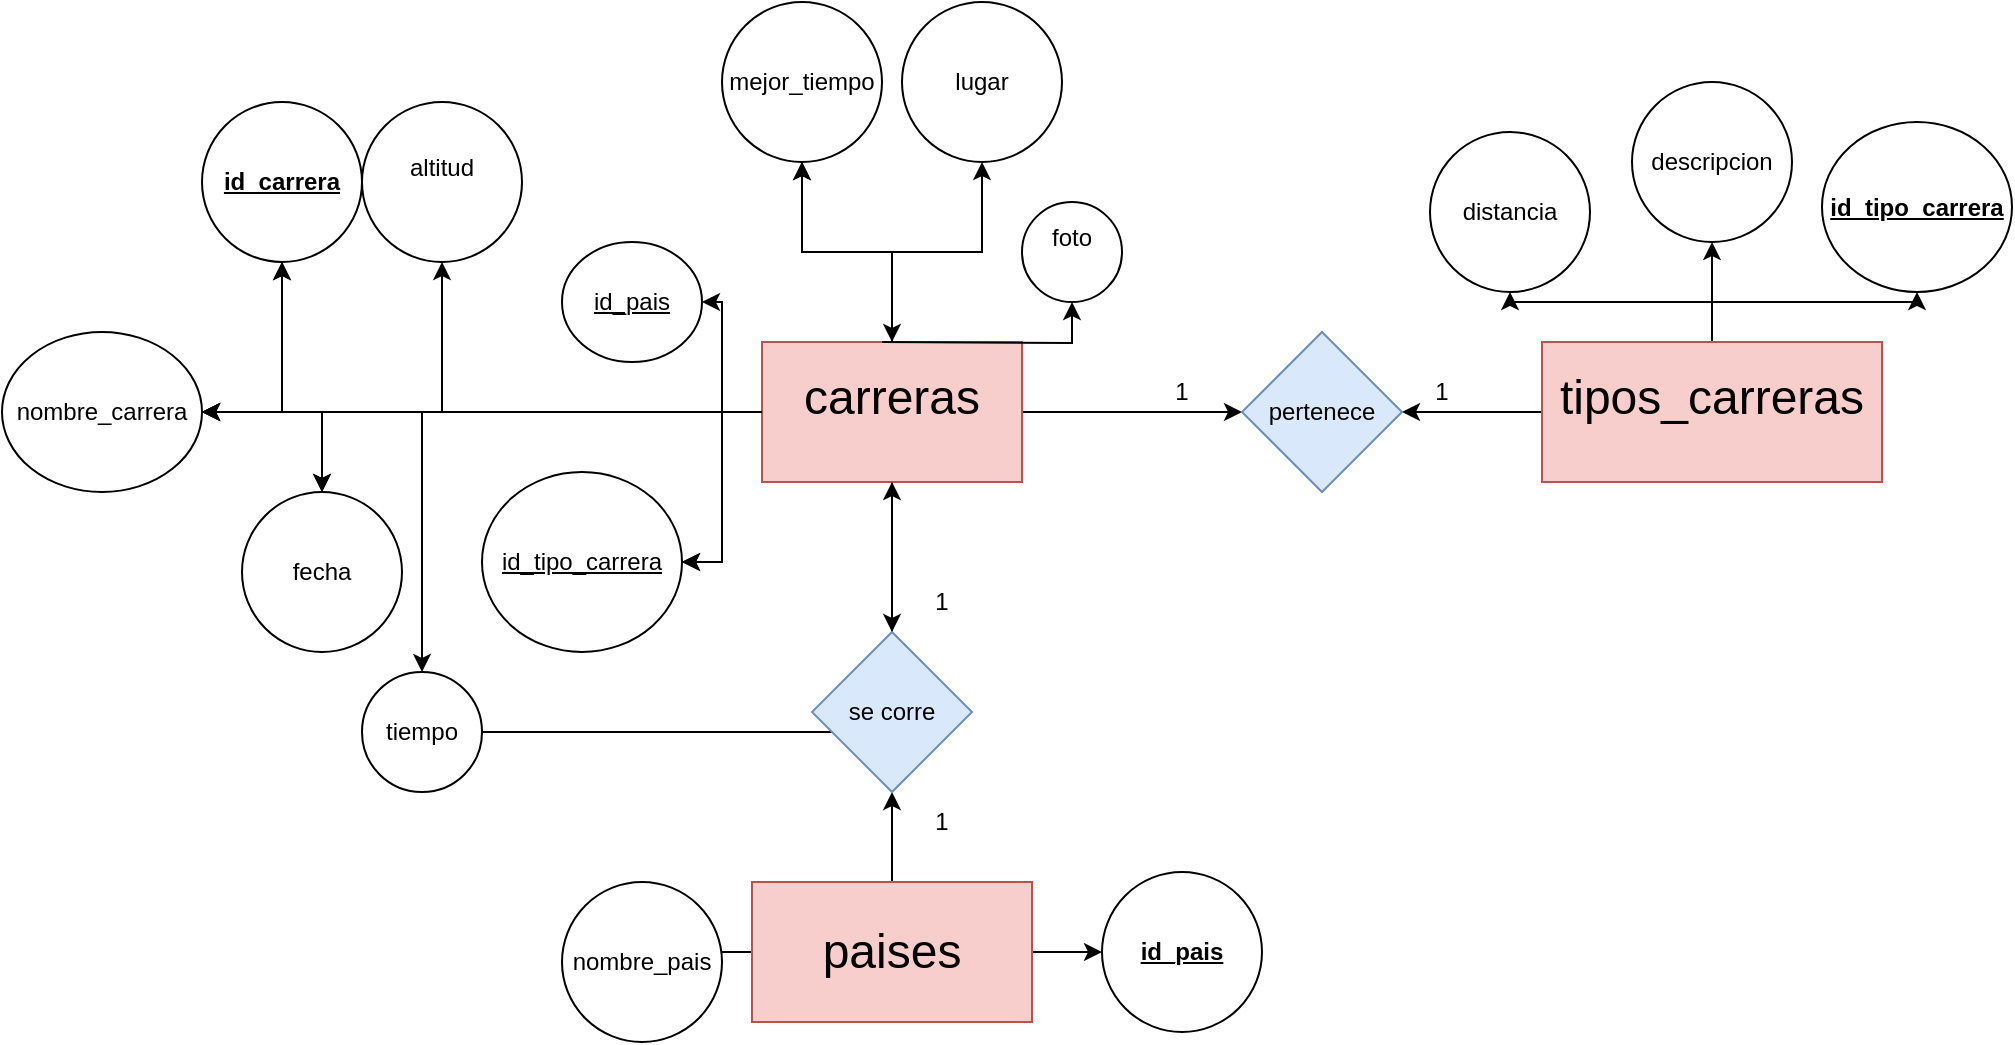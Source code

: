 <mxfile version="24.0.4" type="github">
  <diagram name="Página-1" id="v5hqgJCIfP17Yl1zi-hT">
    <mxGraphModel dx="2099" dy="1944" grid="1" gridSize="10" guides="1" tooltips="1" connect="1" arrows="1" fold="1" page="1" pageScale="1" pageWidth="827" pageHeight="1169" math="0" shadow="0">
      <root>
        <mxCell id="0" />
        <mxCell id="1" parent="0" />
        <mxCell id="kW-uxzglHhN4PUanfkkj-5" value="" style="edgeStyle=orthogonalEdgeStyle;rounded=0;orthogonalLoop=1;jettySize=auto;html=1;" edge="1" parent="1" source="kW-uxzglHhN4PUanfkkj-1" target="kW-uxzglHhN4PUanfkkj-4">
          <mxGeometry relative="1" as="geometry" />
        </mxCell>
        <mxCell id="kW-uxzglHhN4PUanfkkj-6" value="" style="edgeStyle=orthogonalEdgeStyle;rounded=0;orthogonalLoop=1;jettySize=auto;html=1;" edge="1" parent="1" source="kW-uxzglHhN4PUanfkkj-1" target="kW-uxzglHhN4PUanfkkj-4">
          <mxGeometry relative="1" as="geometry" />
        </mxCell>
        <mxCell id="kW-uxzglHhN4PUanfkkj-8" value="" style="edgeStyle=orthogonalEdgeStyle;rounded=0;orthogonalLoop=1;jettySize=auto;html=1;" edge="1" parent="1" source="kW-uxzglHhN4PUanfkkj-1" target="kW-uxzglHhN4PUanfkkj-7">
          <mxGeometry relative="1" as="geometry" />
        </mxCell>
        <mxCell id="kW-uxzglHhN4PUanfkkj-10" value="" style="edgeStyle=orthogonalEdgeStyle;rounded=0;orthogonalLoop=1;jettySize=auto;html=1;" edge="1" parent="1" source="kW-uxzglHhN4PUanfkkj-1" target="kW-uxzglHhN4PUanfkkj-9">
          <mxGeometry relative="1" as="geometry" />
        </mxCell>
        <mxCell id="kW-uxzglHhN4PUanfkkj-12" value="" style="edgeStyle=orthogonalEdgeStyle;rounded=0;orthogonalLoop=1;jettySize=auto;html=1;" edge="1" parent="1" source="kW-uxzglHhN4PUanfkkj-1" target="kW-uxzglHhN4PUanfkkj-7">
          <mxGeometry relative="1" as="geometry" />
        </mxCell>
        <mxCell id="kW-uxzglHhN4PUanfkkj-13" value="" style="edgeStyle=orthogonalEdgeStyle;rounded=0;orthogonalLoop=1;jettySize=auto;html=1;" edge="1" parent="1" source="kW-uxzglHhN4PUanfkkj-1" target="kW-uxzglHhN4PUanfkkj-7">
          <mxGeometry relative="1" as="geometry" />
        </mxCell>
        <mxCell id="kW-uxzglHhN4PUanfkkj-15" value="" style="edgeStyle=orthogonalEdgeStyle;rounded=0;orthogonalLoop=1;jettySize=auto;html=1;" edge="1" parent="1" source="kW-uxzglHhN4PUanfkkj-1" target="kW-uxzglHhN4PUanfkkj-14">
          <mxGeometry relative="1" as="geometry" />
        </mxCell>
        <mxCell id="kW-uxzglHhN4PUanfkkj-16" value="" style="edgeStyle=orthogonalEdgeStyle;rounded=0;orthogonalLoop=1;jettySize=auto;html=1;" edge="1" parent="1" source="kW-uxzglHhN4PUanfkkj-1" target="kW-uxzglHhN4PUanfkkj-14">
          <mxGeometry relative="1" as="geometry" />
        </mxCell>
        <mxCell id="kW-uxzglHhN4PUanfkkj-17" value="" style="edgeStyle=orthogonalEdgeStyle;rounded=0;orthogonalLoop=1;jettySize=auto;html=1;" edge="1" parent="1" source="kW-uxzglHhN4PUanfkkj-1" target="kW-uxzglHhN4PUanfkkj-7">
          <mxGeometry relative="1" as="geometry" />
        </mxCell>
        <mxCell id="kW-uxzglHhN4PUanfkkj-24" value="" style="edgeStyle=orthogonalEdgeStyle;rounded=0;orthogonalLoop=1;jettySize=auto;html=1;" edge="1" parent="1" source="kW-uxzglHhN4PUanfkkj-1" target="kW-uxzglHhN4PUanfkkj-23">
          <mxGeometry relative="1" as="geometry" />
        </mxCell>
        <mxCell id="kW-uxzglHhN4PUanfkkj-29" value="" style="edgeStyle=orthogonalEdgeStyle;rounded=0;orthogonalLoop=1;jettySize=auto;html=1;" edge="1" parent="1" source="kW-uxzglHhN4PUanfkkj-1" target="kW-uxzglHhN4PUanfkkj-23">
          <mxGeometry relative="1" as="geometry" />
        </mxCell>
        <mxCell id="kW-uxzglHhN4PUanfkkj-45" value="" style="edgeStyle=orthogonalEdgeStyle;rounded=0;orthogonalLoop=1;jettySize=auto;html=1;" edge="1" parent="1" source="kW-uxzglHhN4PUanfkkj-1" target="kW-uxzglHhN4PUanfkkj-44">
          <mxGeometry relative="1" as="geometry" />
        </mxCell>
        <mxCell id="kW-uxzglHhN4PUanfkkj-61" value="" style="edgeStyle=orthogonalEdgeStyle;rounded=0;orthogonalLoop=1;jettySize=auto;html=1;" edge="1" parent="1" source="kW-uxzglHhN4PUanfkkj-1" target="kW-uxzglHhN4PUanfkkj-18">
          <mxGeometry relative="1" as="geometry" />
        </mxCell>
        <mxCell id="kW-uxzglHhN4PUanfkkj-63" value="" style="edgeStyle=orthogonalEdgeStyle;rounded=0;orthogonalLoop=1;jettySize=auto;html=1;" edge="1" parent="1" source="kW-uxzglHhN4PUanfkkj-1" target="kW-uxzglHhN4PUanfkkj-62">
          <mxGeometry relative="1" as="geometry" />
        </mxCell>
        <mxCell id="kW-uxzglHhN4PUanfkkj-64" value="" style="edgeStyle=orthogonalEdgeStyle;rounded=0;orthogonalLoop=1;jettySize=auto;html=1;" edge="1" parent="1" source="kW-uxzglHhN4PUanfkkj-1" target="kW-uxzglHhN4PUanfkkj-62">
          <mxGeometry relative="1" as="geometry" />
        </mxCell>
        <mxCell id="kW-uxzglHhN4PUanfkkj-1" value="&lt;font style=&quot;font-size: 24px;&quot;&gt;carreras&lt;/font&gt;&lt;div&gt;&lt;br&gt;&lt;/div&gt;" style="rounded=0;whiteSpace=wrap;html=1;fillColor=#f8cecc;strokeColor=#b85450;" vertex="1" parent="1">
          <mxGeometry x="80" y="130" width="130" height="70" as="geometry" />
        </mxCell>
        <mxCell id="kW-uxzglHhN4PUanfkkj-46" value="" style="edgeStyle=orthogonalEdgeStyle;rounded=0;orthogonalLoop=1;jettySize=auto;html=1;" edge="1" parent="1" source="kW-uxzglHhN4PUanfkkj-2" target="kW-uxzglHhN4PUanfkkj-44">
          <mxGeometry relative="1" as="geometry" />
        </mxCell>
        <mxCell id="kW-uxzglHhN4PUanfkkj-56" value="" style="edgeStyle=orthogonalEdgeStyle;rounded=0;orthogonalLoop=1;jettySize=auto;html=1;" edge="1" parent="1" source="kW-uxzglHhN4PUanfkkj-2" target="kW-uxzglHhN4PUanfkkj-55">
          <mxGeometry relative="1" as="geometry" />
        </mxCell>
        <mxCell id="kW-uxzglHhN4PUanfkkj-58" value="" style="edgeStyle=orthogonalEdgeStyle;rounded=0;orthogonalLoop=1;jettySize=auto;html=1;" edge="1" parent="1" source="kW-uxzglHhN4PUanfkkj-2" target="kW-uxzglHhN4PUanfkkj-57">
          <mxGeometry relative="1" as="geometry" />
        </mxCell>
        <mxCell id="kW-uxzglHhN4PUanfkkj-2" value="&lt;div&gt;&lt;span style=&quot;font-size: 24px;&quot;&gt;paises&lt;/span&gt;&lt;/div&gt;" style="rounded=0;whiteSpace=wrap;html=1;fillColor=#f8cecc;strokeColor=#b85450;" vertex="1" parent="1">
          <mxGeometry x="75" y="400" width="140" height="70" as="geometry" />
        </mxCell>
        <mxCell id="kW-uxzglHhN4PUanfkkj-11" value="" style="edgeStyle=orthogonalEdgeStyle;rounded=0;orthogonalLoop=1;jettySize=auto;html=1;" edge="1" parent="1" source="kW-uxzglHhN4PUanfkkj-3" target="kW-uxzglHhN4PUanfkkj-9">
          <mxGeometry relative="1" as="geometry" />
        </mxCell>
        <mxCell id="kW-uxzglHhN4PUanfkkj-50" value="" style="edgeStyle=orthogonalEdgeStyle;rounded=0;orthogonalLoop=1;jettySize=auto;html=1;" edge="1" parent="1" source="kW-uxzglHhN4PUanfkkj-3" target="kW-uxzglHhN4PUanfkkj-49">
          <mxGeometry relative="1" as="geometry" />
        </mxCell>
        <mxCell id="kW-uxzglHhN4PUanfkkj-52" value="" style="edgeStyle=orthogonalEdgeStyle;rounded=0;orthogonalLoop=1;jettySize=auto;html=1;" edge="1" parent="1" source="kW-uxzglHhN4PUanfkkj-3" target="kW-uxzglHhN4PUanfkkj-51">
          <mxGeometry relative="1" as="geometry" />
        </mxCell>
        <mxCell id="kW-uxzglHhN4PUanfkkj-54" value="" style="edgeStyle=orthogonalEdgeStyle;rounded=0;orthogonalLoop=1;jettySize=auto;html=1;" edge="1" parent="1" source="kW-uxzglHhN4PUanfkkj-3" target="kW-uxzglHhN4PUanfkkj-53">
          <mxGeometry relative="1" as="geometry" />
        </mxCell>
        <mxCell id="kW-uxzglHhN4PUanfkkj-3" value="&lt;font style=&quot;font-size: 24px;&quot;&gt;tipos_&lt;/font&gt;&lt;span style=&quot;font-size: 24px; background-color: initial;&quot;&gt;carreras&lt;/span&gt;&lt;div&gt;&lt;div&gt;&lt;br&gt;&lt;/div&gt;&lt;/div&gt;" style="rounded=0;whiteSpace=wrap;html=1;fillColor=#f8cecc;strokeColor=#b85450;" vertex="1" parent="1">
          <mxGeometry x="470" y="130" width="170" height="70" as="geometry" />
        </mxCell>
        <mxCell id="kW-uxzglHhN4PUanfkkj-41" value="" style="edgeStyle=orthogonalEdgeStyle;rounded=0;orthogonalLoop=1;jettySize=auto;html=1;exitX=0;exitY=0.5;exitDx=0;exitDy=0;" edge="1" parent="1" source="kW-uxzglHhN4PUanfkkj-1" target="kW-uxzglHhN4PUanfkkj-40">
          <mxGeometry relative="1" as="geometry" />
        </mxCell>
        <mxCell id="kW-uxzglHhN4PUanfkkj-4" value="&lt;b&gt;&lt;u&gt;id_carrera&lt;/u&gt;&lt;/b&gt;" style="ellipse;whiteSpace=wrap;html=1;rounded=0;" vertex="1" parent="1">
          <mxGeometry x="-200" y="10" width="80" height="80" as="geometry" />
        </mxCell>
        <mxCell id="kW-uxzglHhN4PUanfkkj-7" value="nombre_carrera" style="ellipse;whiteSpace=wrap;html=1;rounded=0;" vertex="1" parent="1">
          <mxGeometry x="-300" y="125" width="100" height="80" as="geometry" />
        </mxCell>
        <mxCell id="kW-uxzglHhN4PUanfkkj-9" value="pertenece" style="rhombus;whiteSpace=wrap;html=1;rounded=0;fillColor=#dae8fc;strokeColor=#6c8ebf;" vertex="1" parent="1">
          <mxGeometry x="320" y="125" width="80" height="80" as="geometry" />
        </mxCell>
        <mxCell id="kW-uxzglHhN4PUanfkkj-36" value="" style="edgeStyle=orthogonalEdgeStyle;rounded=0;orthogonalLoop=1;jettySize=auto;html=1;" edge="1" parent="1" target="kW-uxzglHhN4PUanfkkj-35">
          <mxGeometry relative="1" as="geometry">
            <mxPoint x="140" y="130" as="sourcePoint" />
          </mxGeometry>
        </mxCell>
        <mxCell id="kW-uxzglHhN4PUanfkkj-14" value="fecha" style="ellipse;whiteSpace=wrap;html=1;rounded=0;direction=north;" vertex="1" parent="1">
          <mxGeometry x="-180" y="205" width="80" height="80" as="geometry" />
        </mxCell>
        <mxCell id="kW-uxzglHhN4PUanfkkj-20" value="" style="edgeStyle=orthogonalEdgeStyle;rounded=0;orthogonalLoop=1;jettySize=auto;html=1;" edge="1" parent="1" source="kW-uxzglHhN4PUanfkkj-18" target="kW-uxzglHhN4PUanfkkj-1">
          <mxGeometry relative="1" as="geometry" />
        </mxCell>
        <mxCell id="kW-uxzglHhN4PUanfkkj-18" value="tiempo" style="ellipse;whiteSpace=wrap;html=1;rounded=0;" vertex="1" parent="1">
          <mxGeometry x="-120" y="295" width="60" height="60" as="geometry" />
        </mxCell>
        <mxCell id="kW-uxzglHhN4PUanfkkj-30" value="" style="edgeStyle=orthogonalEdgeStyle;rounded=0;orthogonalLoop=1;jettySize=auto;html=1;" edge="1" parent="1" source="kW-uxzglHhN4PUanfkkj-23" target="kW-uxzglHhN4PUanfkkj-1">
          <mxGeometry relative="1" as="geometry" />
        </mxCell>
        <mxCell id="kW-uxzglHhN4PUanfkkj-32" value="" style="edgeStyle=orthogonalEdgeStyle;rounded=0;orthogonalLoop=1;jettySize=auto;html=1;exitX=0.5;exitY=0;exitDx=0;exitDy=0;" edge="1" parent="1" source="kW-uxzglHhN4PUanfkkj-1" target="kW-uxzglHhN4PUanfkkj-31">
          <mxGeometry relative="1" as="geometry" />
        </mxCell>
        <mxCell id="kW-uxzglHhN4PUanfkkj-23" value="mejor_tiempo" style="ellipse;whiteSpace=wrap;html=1;rounded=0;" vertex="1" parent="1">
          <mxGeometry x="60" y="-40" width="80" height="80" as="geometry" />
        </mxCell>
        <mxCell id="kW-uxzglHhN4PUanfkkj-31" value="lugar" style="ellipse;whiteSpace=wrap;html=1;rounded=0;" vertex="1" parent="1">
          <mxGeometry x="150" y="-40" width="80" height="80" as="geometry" />
        </mxCell>
        <mxCell id="kW-uxzglHhN4PUanfkkj-35" value="foto&lt;div&gt;&lt;br&gt;&lt;/div&gt;" style="ellipse;whiteSpace=wrap;html=1;rounded=0;" vertex="1" parent="1">
          <mxGeometry x="210" y="60" width="50" height="50" as="geometry" />
        </mxCell>
        <mxCell id="kW-uxzglHhN4PUanfkkj-40" value="altitud&lt;div&gt;&lt;br&gt;&lt;/div&gt;" style="ellipse;whiteSpace=wrap;html=1;rounded=0;" vertex="1" parent="1">
          <mxGeometry x="-120" y="10" width="80" height="80" as="geometry" />
        </mxCell>
        <mxCell id="kW-uxzglHhN4PUanfkkj-42" value="1" style="text;html=1;align=center;verticalAlign=middle;whiteSpace=wrap;rounded=0;" vertex="1" parent="1">
          <mxGeometry x="260" y="140" width="60" height="30" as="geometry" />
        </mxCell>
        <mxCell id="kW-uxzglHhN4PUanfkkj-43" value="1" style="text;html=1;align=center;verticalAlign=middle;whiteSpace=wrap;rounded=0;" vertex="1" parent="1">
          <mxGeometry x="390" y="140" width="60" height="30" as="geometry" />
        </mxCell>
        <mxCell id="kW-uxzglHhN4PUanfkkj-44" value="se corre" style="rhombus;whiteSpace=wrap;html=1;rounded=0;fillColor=#dae8fc;strokeColor=#6c8ebf;" vertex="1" parent="1">
          <mxGeometry x="105" y="275" width="80" height="80" as="geometry" />
        </mxCell>
        <mxCell id="kW-uxzglHhN4PUanfkkj-47" value="1" style="text;html=1;align=center;verticalAlign=middle;whiteSpace=wrap;rounded=0;" vertex="1" parent="1">
          <mxGeometry x="140" y="245" width="60" height="30" as="geometry" />
        </mxCell>
        <mxCell id="kW-uxzglHhN4PUanfkkj-48" value="1" style="text;html=1;align=center;verticalAlign=middle;whiteSpace=wrap;rounded=0;" vertex="1" parent="1">
          <mxGeometry x="140" y="355" width="60" height="30" as="geometry" />
        </mxCell>
        <mxCell id="kW-uxzglHhN4PUanfkkj-49" value="&lt;b&gt;&lt;u&gt;id_tipo_carrera&lt;/u&gt;&lt;/b&gt;" style="ellipse;whiteSpace=wrap;html=1;rounded=0;" vertex="1" parent="1">
          <mxGeometry x="610" y="20" width="95" height="85" as="geometry" />
        </mxCell>
        <mxCell id="kW-uxzglHhN4PUanfkkj-51" value="descripcion" style="ellipse;whiteSpace=wrap;html=1;rounded=0;" vertex="1" parent="1">
          <mxGeometry x="515" width="80" height="80" as="geometry" />
        </mxCell>
        <mxCell id="kW-uxzglHhN4PUanfkkj-53" value="distancia" style="ellipse;whiteSpace=wrap;html=1;rounded=0;" vertex="1" parent="1">
          <mxGeometry x="414" y="25" width="80" height="80" as="geometry" />
        </mxCell>
        <mxCell id="kW-uxzglHhN4PUanfkkj-55" value="&lt;u&gt;&lt;b&gt;id_pais&lt;/b&gt;&lt;/u&gt;" style="ellipse;whiteSpace=wrap;html=1;rounded=0;" vertex="1" parent="1">
          <mxGeometry x="250" y="395" width="80" height="80" as="geometry" />
        </mxCell>
        <mxCell id="kW-uxzglHhN4PUanfkkj-57" value="nombre_pais" style="ellipse;whiteSpace=wrap;html=1;rounded=0;" vertex="1" parent="1">
          <mxGeometry x="-20" y="400" width="80" height="80" as="geometry" />
        </mxCell>
        <mxCell id="kW-uxzglHhN4PUanfkkj-62" value="&lt;u&gt;id_tipo_carrera&lt;/u&gt;" style="ellipse;whiteSpace=wrap;html=1;rounded=0;" vertex="1" parent="1">
          <mxGeometry x="-60" y="195" width="100" height="90" as="geometry" />
        </mxCell>
        <mxCell id="kW-uxzglHhN4PUanfkkj-65" value="" style="edgeStyle=orthogonalEdgeStyle;rounded=0;orthogonalLoop=1;jettySize=auto;html=1;exitX=0;exitY=0.5;exitDx=0;exitDy=0;entryX=1;entryY=0.5;entryDx=0;entryDy=0;" edge="1" parent="1" source="kW-uxzglHhN4PUanfkkj-1" target="kW-uxzglHhN4PUanfkkj-66">
          <mxGeometry relative="1" as="geometry">
            <mxPoint x="50" y="80" as="sourcePoint" />
            <mxPoint x="60" y="100" as="targetPoint" />
          </mxGeometry>
        </mxCell>
        <mxCell id="kW-uxzglHhN4PUanfkkj-66" value="&lt;u&gt;id_pais&lt;/u&gt;" style="ellipse;whiteSpace=wrap;html=1;rounded=0;" vertex="1" parent="1">
          <mxGeometry x="-20" y="80" width="70" height="60" as="geometry" />
        </mxCell>
      </root>
    </mxGraphModel>
  </diagram>
</mxfile>
